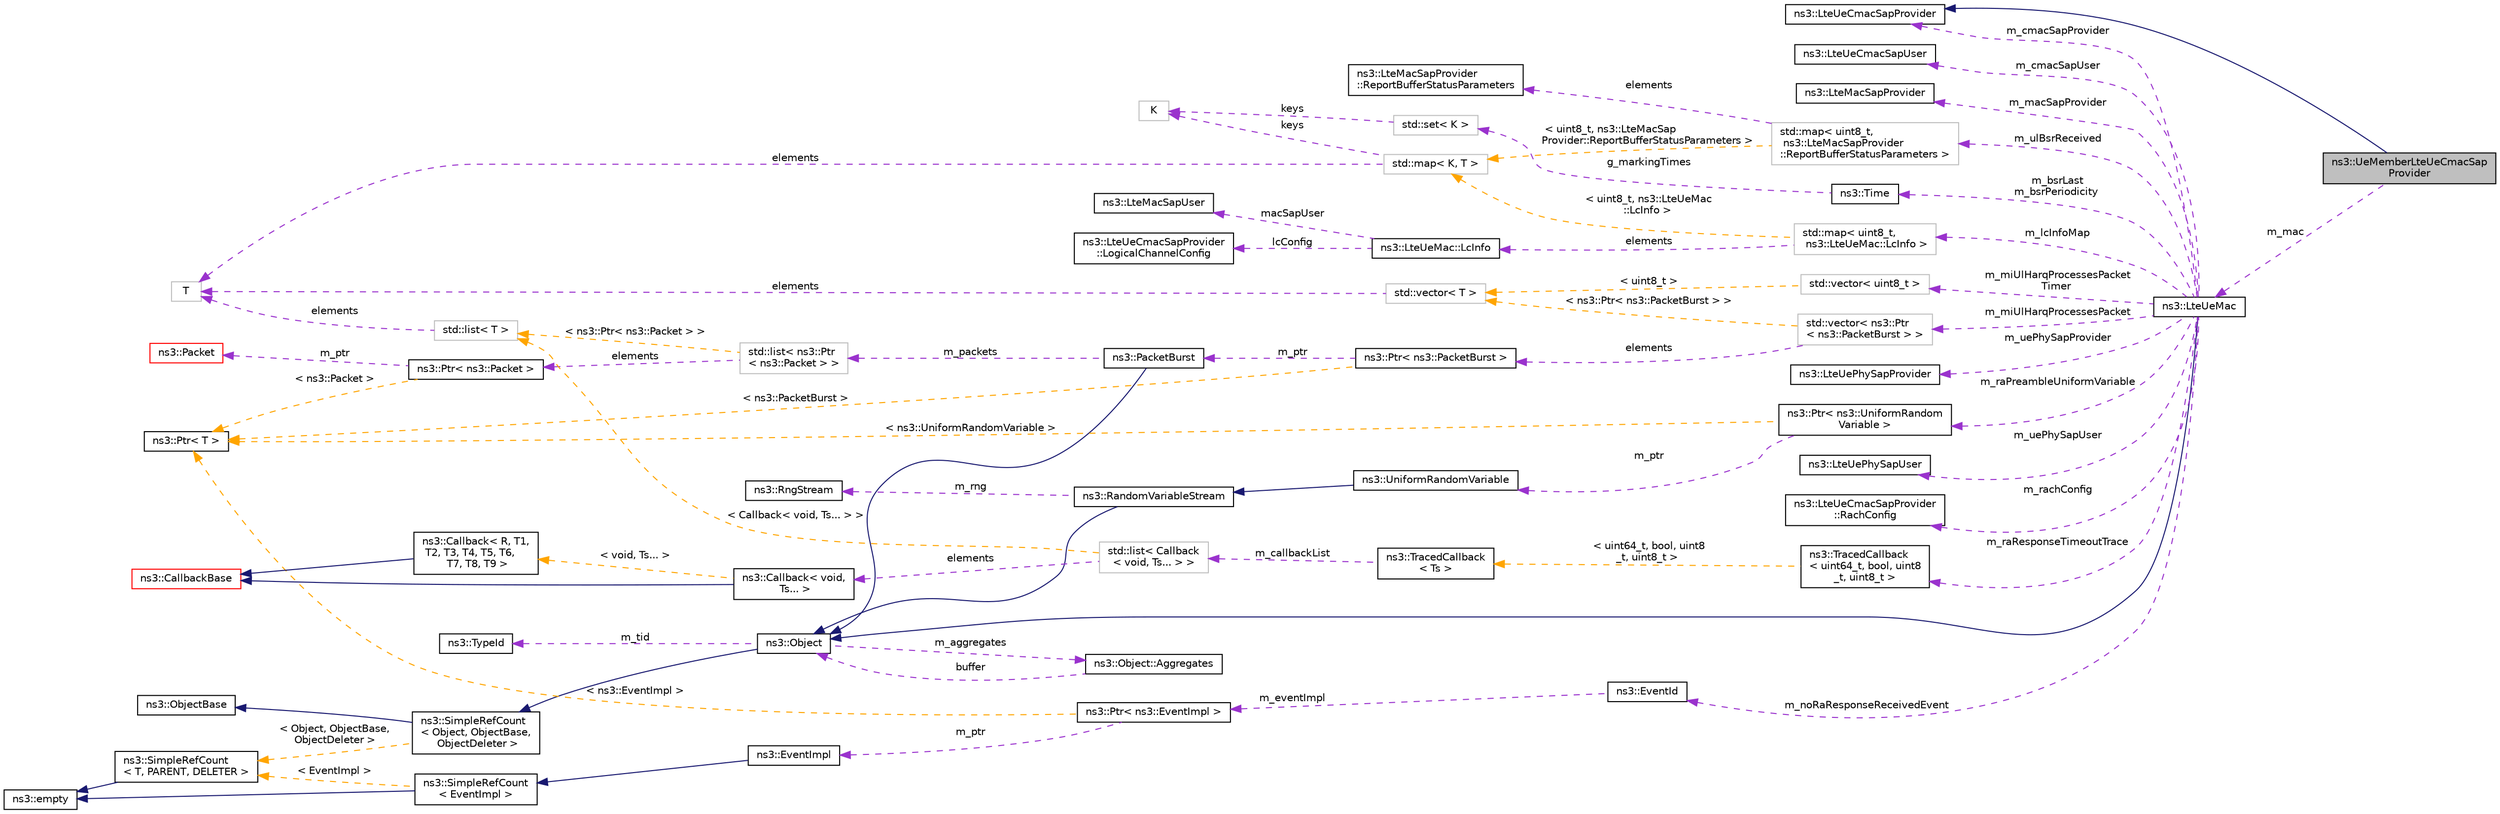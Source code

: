 digraph "ns3::UeMemberLteUeCmacSapProvider"
{
 // LATEX_PDF_SIZE
  edge [fontname="Helvetica",fontsize="10",labelfontname="Helvetica",labelfontsize="10"];
  node [fontname="Helvetica",fontsize="10",shape=record];
  rankdir="LR";
  Node1 [label="ns3::UeMemberLteUeCmacSap\lProvider",height=0.2,width=0.4,color="black", fillcolor="grey75", style="filled", fontcolor="black",tooltip="UeMemberLteUeCmacSapProvider class."];
  Node2 -> Node1 [dir="back",color="midnightblue",fontsize="10",style="solid",fontname="Helvetica"];
  Node2 [label="ns3::LteUeCmacSapProvider",height=0.2,width=0.4,color="black", fillcolor="white", style="filled",URL="$classns3_1_1_lte_ue_cmac_sap_provider.html",tooltip="Service Access Point (SAP) offered by the UE MAC to the UE RRC."];
  Node3 -> Node1 [dir="back",color="darkorchid3",fontsize="10",style="dashed",label=" m_mac" ,fontname="Helvetica"];
  Node3 [label="ns3::LteUeMac",height=0.2,width=0.4,color="black", fillcolor="white", style="filled",URL="$classns3_1_1_lte_ue_mac.html",tooltip=" "];
  Node4 -> Node3 [dir="back",color="midnightblue",fontsize="10",style="solid",fontname="Helvetica"];
  Node4 [label="ns3::Object",height=0.2,width=0.4,color="black", fillcolor="white", style="filled",URL="$classns3_1_1_object.html",tooltip="A base class which provides memory management and object aggregation."];
  Node5 -> Node4 [dir="back",color="midnightblue",fontsize="10",style="solid",fontname="Helvetica"];
  Node5 [label="ns3::SimpleRefCount\l\< Object, ObjectBase,\l ObjectDeleter \>",height=0.2,width=0.4,color="black", fillcolor="white", style="filled",URL="$classns3_1_1_simple_ref_count.html",tooltip=" "];
  Node6 -> Node5 [dir="back",color="midnightblue",fontsize="10",style="solid",fontname="Helvetica"];
  Node6 [label="ns3::ObjectBase",height=0.2,width=0.4,color="black", fillcolor="white", style="filled",URL="$classns3_1_1_object_base.html",tooltip="Anchor the ns-3 type and attribute system."];
  Node7 -> Node5 [dir="back",color="orange",fontsize="10",style="dashed",label=" \< Object, ObjectBase,\l ObjectDeleter \>" ,fontname="Helvetica"];
  Node7 [label="ns3::SimpleRefCount\l\< T, PARENT, DELETER \>",height=0.2,width=0.4,color="black", fillcolor="white", style="filled",URL="$classns3_1_1_simple_ref_count.html",tooltip="A template-based reference counting class."];
  Node8 -> Node7 [dir="back",color="midnightblue",fontsize="10",style="solid",fontname="Helvetica"];
  Node8 [label="ns3::empty",height=0.2,width=0.4,color="black", fillcolor="white", style="filled",URL="$classns3_1_1empty.html",tooltip="make Callback use a separate empty type"];
  Node9 -> Node4 [dir="back",color="darkorchid3",fontsize="10",style="dashed",label=" m_tid" ,fontname="Helvetica"];
  Node9 [label="ns3::TypeId",height=0.2,width=0.4,color="black", fillcolor="white", style="filled",URL="$classns3_1_1_type_id.html",tooltip="a unique identifier for an interface."];
  Node10 -> Node4 [dir="back",color="darkorchid3",fontsize="10",style="dashed",label=" m_aggregates" ,fontname="Helvetica"];
  Node10 [label="ns3::Object::Aggregates",height=0.2,width=0.4,color="black", fillcolor="white", style="filled",URL="$structns3_1_1_object_1_1_aggregates.html",tooltip="The list of Objects aggregated to this one."];
  Node4 -> Node10 [dir="back",color="darkorchid3",fontsize="10",style="dashed",label=" buffer" ,fontname="Helvetica"];
  Node11 -> Node3 [dir="back",color="darkorchid3",fontsize="10",style="dashed",label=" m_miUlHarqProcessesPacket\lTimer" ,fontname="Helvetica"];
  Node11 [label="std::vector\< uint8_t \>",height=0.2,width=0.4,color="grey75", fillcolor="white", style="filled",tooltip=" "];
  Node12 -> Node11 [dir="back",color="orange",fontsize="10",style="dashed",label=" \< uint8_t \>" ,fontname="Helvetica"];
  Node12 [label="std::vector\< T \>",height=0.2,width=0.4,color="grey75", fillcolor="white", style="filled",tooltip=" "];
  Node13 -> Node12 [dir="back",color="darkorchid3",fontsize="10",style="dashed",label=" elements" ,fontname="Helvetica"];
  Node13 [label="T",height=0.2,width=0.4,color="grey75", fillcolor="white", style="filled",tooltip=" "];
  Node2 -> Node3 [dir="back",color="darkorchid3",fontsize="10",style="dashed",label=" m_cmacSapProvider" ,fontname="Helvetica"];
  Node14 -> Node3 [dir="back",color="darkorchid3",fontsize="10",style="dashed",label=" m_lcInfoMap" ,fontname="Helvetica"];
  Node14 [label="std::map\< uint8_t,\l ns3::LteUeMac::LcInfo \>",height=0.2,width=0.4,color="grey75", fillcolor="white", style="filled",tooltip=" "];
  Node15 -> Node14 [dir="back",color="darkorchid3",fontsize="10",style="dashed",label=" elements" ,fontname="Helvetica"];
  Node15 [label="ns3::LteUeMac::LcInfo",height=0.2,width=0.4,color="black", fillcolor="white", style="filled",URL="$structns3_1_1_lte_ue_mac_1_1_lc_info.html",tooltip="LcInfo structure."];
  Node16 -> Node15 [dir="back",color="darkorchid3",fontsize="10",style="dashed",label=" lcConfig" ,fontname="Helvetica"];
  Node16 [label="ns3::LteUeCmacSapProvider\l::LogicalChannelConfig",height=0.2,width=0.4,color="black", fillcolor="white", style="filled",URL="$structns3_1_1_lte_ue_cmac_sap_provider_1_1_logical_channel_config.html",tooltip="LogicalChannelConfig structure."];
  Node17 -> Node15 [dir="back",color="darkorchid3",fontsize="10",style="dashed",label=" macSapUser" ,fontname="Helvetica"];
  Node17 [label="ns3::LteMacSapUser",height=0.2,width=0.4,color="black", fillcolor="white", style="filled",URL="$classns3_1_1_lte_mac_sap_user.html",tooltip="Service Access Point (SAP) offered by the MAC to the RLC See Femto Forum MAC Scheduler Interface Spec..."];
  Node18 -> Node14 [dir="back",color="orange",fontsize="10",style="dashed",label=" \< uint8_t, ns3::LteUeMac\l::LcInfo \>" ,fontname="Helvetica"];
  Node18 [label="std::map\< K, T \>",height=0.2,width=0.4,color="grey75", fillcolor="white", style="filled",tooltip=" "];
  Node19 -> Node18 [dir="back",color="darkorchid3",fontsize="10",style="dashed",label=" keys" ,fontname="Helvetica"];
  Node19 [label="K",height=0.2,width=0.4,color="grey75", fillcolor="white", style="filled",tooltip=" "];
  Node13 -> Node18 [dir="back",color="darkorchid3",fontsize="10",style="dashed",label=" elements" ,fontname="Helvetica"];
  Node20 -> Node3 [dir="back",color="darkorchid3",fontsize="10",style="dashed",label=" m_noRaResponseReceivedEvent" ,fontname="Helvetica"];
  Node20 [label="ns3::EventId",height=0.2,width=0.4,color="black", fillcolor="white", style="filled",URL="$classns3_1_1_event_id.html",tooltip="An identifier for simulation events."];
  Node21 -> Node20 [dir="back",color="darkorchid3",fontsize="10",style="dashed",label=" m_eventImpl" ,fontname="Helvetica"];
  Node21 [label="ns3::Ptr\< ns3::EventImpl \>",height=0.2,width=0.4,color="black", fillcolor="white", style="filled",URL="$classns3_1_1_ptr.html",tooltip=" "];
  Node22 -> Node21 [dir="back",color="darkorchid3",fontsize="10",style="dashed",label=" m_ptr" ,fontname="Helvetica"];
  Node22 [label="ns3::EventImpl",height=0.2,width=0.4,color="black", fillcolor="white", style="filled",URL="$classns3_1_1_event_impl.html",tooltip="A simulation event."];
  Node23 -> Node22 [dir="back",color="midnightblue",fontsize="10",style="solid",fontname="Helvetica"];
  Node23 [label="ns3::SimpleRefCount\l\< EventImpl \>",height=0.2,width=0.4,color="black", fillcolor="white", style="filled",URL="$classns3_1_1_simple_ref_count.html",tooltip=" "];
  Node8 -> Node23 [dir="back",color="midnightblue",fontsize="10",style="solid",fontname="Helvetica"];
  Node7 -> Node23 [dir="back",color="orange",fontsize="10",style="dashed",label=" \< EventImpl \>" ,fontname="Helvetica"];
  Node24 -> Node21 [dir="back",color="orange",fontsize="10",style="dashed",label=" \< ns3::EventImpl \>" ,fontname="Helvetica"];
  Node24 [label="ns3::Ptr\< T \>",height=0.2,width=0.4,color="black", fillcolor="white", style="filled",URL="$classns3_1_1_ptr.html",tooltip="Smart pointer class similar to boost::intrusive_ptr."];
  Node25 -> Node3 [dir="back",color="darkorchid3",fontsize="10",style="dashed",label=" m_uePhySapProvider" ,fontname="Helvetica"];
  Node25 [label="ns3::LteUePhySapProvider",height=0.2,width=0.4,color="black", fillcolor="white", style="filled",URL="$classns3_1_1_lte_ue_phy_sap_provider.html",tooltip="Service Access Point (SAP) offered by the UE-PHY to the UE-MAC."];
  Node26 -> Node3 [dir="back",color="darkorchid3",fontsize="10",style="dashed",label=" m_ulBsrReceived" ,fontname="Helvetica"];
  Node26 [label="std::map\< uint8_t,\l ns3::LteMacSapProvider\l::ReportBufferStatusParameters \>",height=0.2,width=0.4,color="grey75", fillcolor="white", style="filled",tooltip=" "];
  Node27 -> Node26 [dir="back",color="darkorchid3",fontsize="10",style="dashed",label=" elements" ,fontname="Helvetica"];
  Node27 [label="ns3::LteMacSapProvider\l::ReportBufferStatusParameters",height=0.2,width=0.4,color="black", fillcolor="white", style="filled",URL="$structns3_1_1_lte_mac_sap_provider_1_1_report_buffer_status_parameters.html",tooltip="Parameters for LteMacSapProvider::ReportBufferStatus."];
  Node18 -> Node26 [dir="back",color="orange",fontsize="10",style="dashed",label=" \< uint8_t, ns3::LteMacSap\lProvider::ReportBufferStatusParameters \>" ,fontname="Helvetica"];
  Node28 -> Node3 [dir="back",color="darkorchid3",fontsize="10",style="dashed",label=" m_uePhySapUser" ,fontname="Helvetica"];
  Node28 [label="ns3::LteUePhySapUser",height=0.2,width=0.4,color="black", fillcolor="white", style="filled",URL="$classns3_1_1_lte_ue_phy_sap_user.html",tooltip="Service Access Point (SAP) offered by the PHY to the MAC."];
  Node29 -> Node3 [dir="back",color="darkorchid3",fontsize="10",style="dashed",label=" m_rachConfig" ,fontname="Helvetica"];
  Node29 [label="ns3::LteUeCmacSapProvider\l::RachConfig",height=0.2,width=0.4,color="black", fillcolor="white", style="filled",URL="$structns3_1_1_lte_ue_cmac_sap_provider_1_1_rach_config.html",tooltip="RachConfig structure."];
  Node30 -> Node3 [dir="back",color="darkorchid3",fontsize="10",style="dashed",label=" m_bsrLast\nm_bsrPeriodicity" ,fontname="Helvetica"];
  Node30 [label="ns3::Time",height=0.2,width=0.4,color="black", fillcolor="white", style="filled",URL="$classns3_1_1_time.html",tooltip="Simulation virtual time values and global simulation resolution."];
  Node31 -> Node30 [dir="back",color="darkorchid3",fontsize="10",style="dashed",label=" g_markingTimes" ,fontname="Helvetica"];
  Node31 [label="std::set\< K \>",height=0.2,width=0.4,color="grey75", fillcolor="white", style="filled",tooltip=" "];
  Node19 -> Node31 [dir="back",color="darkorchid3",fontsize="10",style="dashed",label=" keys" ,fontname="Helvetica"];
  Node32 -> Node3 [dir="back",color="darkorchid3",fontsize="10",style="dashed",label=" m_miUlHarqProcessesPacket" ,fontname="Helvetica"];
  Node32 [label="std::vector\< ns3::Ptr\l\< ns3::PacketBurst \> \>",height=0.2,width=0.4,color="grey75", fillcolor="white", style="filled",tooltip=" "];
  Node33 -> Node32 [dir="back",color="darkorchid3",fontsize="10",style="dashed",label=" elements" ,fontname="Helvetica"];
  Node33 [label="ns3::Ptr\< ns3::PacketBurst \>",height=0.2,width=0.4,color="black", fillcolor="white", style="filled",URL="$classns3_1_1_ptr.html",tooltip=" "];
  Node34 -> Node33 [dir="back",color="darkorchid3",fontsize="10",style="dashed",label=" m_ptr" ,fontname="Helvetica"];
  Node34 [label="ns3::PacketBurst",height=0.2,width=0.4,color="black", fillcolor="white", style="filled",URL="$classns3_1_1_packet_burst.html",tooltip="this class implement a burst as a list of packets"];
  Node4 -> Node34 [dir="back",color="midnightblue",fontsize="10",style="solid",fontname="Helvetica"];
  Node35 -> Node34 [dir="back",color="darkorchid3",fontsize="10",style="dashed",label=" m_packets" ,fontname="Helvetica"];
  Node35 [label="std::list\< ns3::Ptr\l\< ns3::Packet \> \>",height=0.2,width=0.4,color="grey75", fillcolor="white", style="filled",tooltip=" "];
  Node36 -> Node35 [dir="back",color="darkorchid3",fontsize="10",style="dashed",label=" elements" ,fontname="Helvetica"];
  Node36 [label="ns3::Ptr\< ns3::Packet \>",height=0.2,width=0.4,color="black", fillcolor="white", style="filled",URL="$classns3_1_1_ptr.html",tooltip=" "];
  Node37 -> Node36 [dir="back",color="darkorchid3",fontsize="10",style="dashed",label=" m_ptr" ,fontname="Helvetica"];
  Node37 [label="ns3::Packet",height=0.2,width=0.4,color="red", fillcolor="white", style="filled",URL="$classns3_1_1_packet.html",tooltip="network packets"];
  Node24 -> Node36 [dir="back",color="orange",fontsize="10",style="dashed",label=" \< ns3::Packet \>" ,fontname="Helvetica"];
  Node53 -> Node35 [dir="back",color="orange",fontsize="10",style="dashed",label=" \< ns3::Ptr\< ns3::Packet \> \>" ,fontname="Helvetica"];
  Node53 [label="std::list\< T \>",height=0.2,width=0.4,color="grey75", fillcolor="white", style="filled",tooltip=" "];
  Node13 -> Node53 [dir="back",color="darkorchid3",fontsize="10",style="dashed",label=" elements" ,fontname="Helvetica"];
  Node24 -> Node33 [dir="back",color="orange",fontsize="10",style="dashed",label=" \< ns3::PacketBurst \>" ,fontname="Helvetica"];
  Node12 -> Node32 [dir="back",color="orange",fontsize="10",style="dashed",label=" \< ns3::Ptr\< ns3::PacketBurst \> \>" ,fontname="Helvetica"];
  Node54 -> Node3 [dir="back",color="darkorchid3",fontsize="10",style="dashed",label=" m_raPreambleUniformVariable" ,fontname="Helvetica"];
  Node54 [label="ns3::Ptr\< ns3::UniformRandom\lVariable \>",height=0.2,width=0.4,color="black", fillcolor="white", style="filled",URL="$classns3_1_1_ptr.html",tooltip=" "];
  Node55 -> Node54 [dir="back",color="darkorchid3",fontsize="10",style="dashed",label=" m_ptr" ,fontname="Helvetica"];
  Node55 [label="ns3::UniformRandomVariable",height=0.2,width=0.4,color="black", fillcolor="white", style="filled",URL="$classns3_1_1_uniform_random_variable.html",tooltip="The uniform distribution Random Number Generator (RNG)."];
  Node56 -> Node55 [dir="back",color="midnightblue",fontsize="10",style="solid",fontname="Helvetica"];
  Node56 [label="ns3::RandomVariableStream",height=0.2,width=0.4,color="black", fillcolor="white", style="filled",URL="$classns3_1_1_random_variable_stream.html",tooltip="The basic uniform Random Number Generator (RNG)."];
  Node4 -> Node56 [dir="back",color="midnightblue",fontsize="10",style="solid",fontname="Helvetica"];
  Node57 -> Node56 [dir="back",color="darkorchid3",fontsize="10",style="dashed",label=" m_rng" ,fontname="Helvetica"];
  Node57 [label="ns3::RngStream",height=0.2,width=0.4,color="black", fillcolor="white", style="filled",URL="$classns3_1_1_rng_stream.html",tooltip="Combined Multiple-Recursive Generator MRG32k3a."];
  Node24 -> Node54 [dir="back",color="orange",fontsize="10",style="dashed",label=" \< ns3::UniformRandomVariable \>" ,fontname="Helvetica"];
  Node58 -> Node3 [dir="back",color="darkorchid3",fontsize="10",style="dashed",label=" m_cmacSapUser" ,fontname="Helvetica"];
  Node58 [label="ns3::LteUeCmacSapUser",height=0.2,width=0.4,color="black", fillcolor="white", style="filled",URL="$classns3_1_1_lte_ue_cmac_sap_user.html",tooltip="Service Access Point (SAP) offered by the UE MAC to the UE RRC."];
  Node59 -> Node3 [dir="back",color="darkorchid3",fontsize="10",style="dashed",label=" m_macSapProvider" ,fontname="Helvetica"];
  Node59 [label="ns3::LteMacSapProvider",height=0.2,width=0.4,color="black", fillcolor="white", style="filled",URL="$classns3_1_1_lte_mac_sap_provider.html",tooltip="Service Access Point (SAP) offered by the MAC to the RLC See Femto Forum MAC Scheduler Interface Spec..."];
  Node60 -> Node3 [dir="back",color="darkorchid3",fontsize="10",style="dashed",label=" m_raResponseTimeoutTrace" ,fontname="Helvetica"];
  Node60 [label="ns3::TracedCallback\l\< uint64_t, bool, uint8\l_t, uint8_t \>",height=0.2,width=0.4,color="black", fillcolor="white", style="filled",URL="$classns3_1_1_traced_callback.html",tooltip=" "];
  Node61 -> Node60 [dir="back",color="orange",fontsize="10",style="dashed",label=" \< uint64_t, bool, uint8\l_t, uint8_t \>" ,fontname="Helvetica"];
  Node61 [label="ns3::TracedCallback\l\< Ts \>",height=0.2,width=0.4,color="black", fillcolor="white", style="filled",URL="$classns3_1_1_traced_callback.html",tooltip="Forward calls to a chain of Callback."];
  Node62 -> Node61 [dir="back",color="darkorchid3",fontsize="10",style="dashed",label=" m_callbackList" ,fontname="Helvetica"];
  Node62 [label="std::list\< Callback\l\< void, Ts... \> \>",height=0.2,width=0.4,color="grey75", fillcolor="white", style="filled",tooltip=" "];
  Node63 -> Node62 [dir="back",color="darkorchid3",fontsize="10",style="dashed",label=" elements" ,fontname="Helvetica"];
  Node63 [label="ns3::Callback\< void,\l Ts... \>",height=0.2,width=0.4,color="black", fillcolor="white", style="filled",URL="$classns3_1_1_callback.html",tooltip=" "];
  Node64 -> Node63 [dir="back",color="midnightblue",fontsize="10",style="solid",fontname="Helvetica"];
  Node64 [label="ns3::CallbackBase",height=0.2,width=0.4,color="red", fillcolor="white", style="filled",URL="$classns3_1_1_callback_base.html",tooltip="Base class for Callback class."];
  Node68 -> Node63 [dir="back",color="orange",fontsize="10",style="dashed",label=" \< void, Ts... \>" ,fontname="Helvetica"];
  Node68 [label="ns3::Callback\< R, T1,\l T2, T3, T4, T5, T6,\l T7, T8, T9 \>",height=0.2,width=0.4,color="black", fillcolor="white", style="filled",URL="$classns3_1_1_callback.html",tooltip="Callback template class."];
  Node64 -> Node68 [dir="back",color="midnightblue",fontsize="10",style="solid",fontname="Helvetica"];
  Node53 -> Node62 [dir="back",color="orange",fontsize="10",style="dashed",label=" \< Callback\< void, Ts... \> \>" ,fontname="Helvetica"];
}
